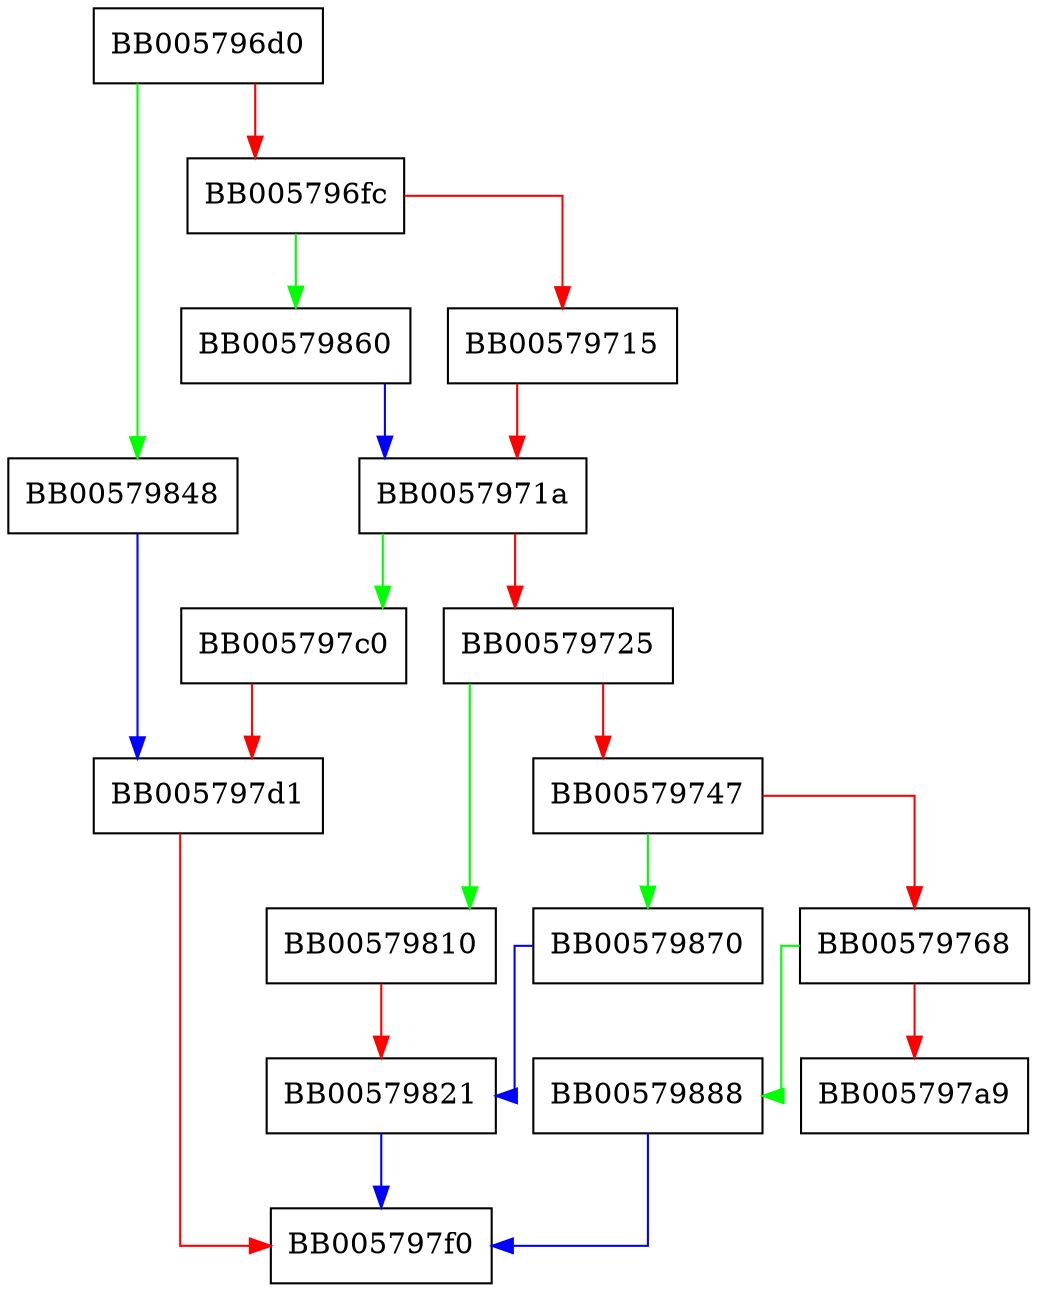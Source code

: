digraph dh_priv_encode {
  node [shape="box"];
  graph [splines=ortho];
  BB005796d0 -> BB00579848 [color="green"];
  BB005796d0 -> BB005796fc [color="red"];
  BB005796fc -> BB00579860 [color="green"];
  BB005796fc -> BB00579715 [color="red"];
  BB00579715 -> BB0057971a [color="red"];
  BB0057971a -> BB005797c0 [color="green"];
  BB0057971a -> BB00579725 [color="red"];
  BB00579725 -> BB00579810 [color="green"];
  BB00579725 -> BB00579747 [color="red"];
  BB00579747 -> BB00579870 [color="green"];
  BB00579747 -> BB00579768 [color="red"];
  BB00579768 -> BB00579888 [color="green"];
  BB00579768 -> BB005797a9 [color="red"];
  BB005797c0 -> BB005797d1 [color="red"];
  BB005797d1 -> BB005797f0 [color="red"];
  BB00579810 -> BB00579821 [color="red"];
  BB00579821 -> BB005797f0 [color="blue"];
  BB00579848 -> BB005797d1 [color="blue"];
  BB00579860 -> BB0057971a [color="blue"];
  BB00579870 -> BB00579821 [color="blue"];
  BB00579888 -> BB005797f0 [color="blue"];
}